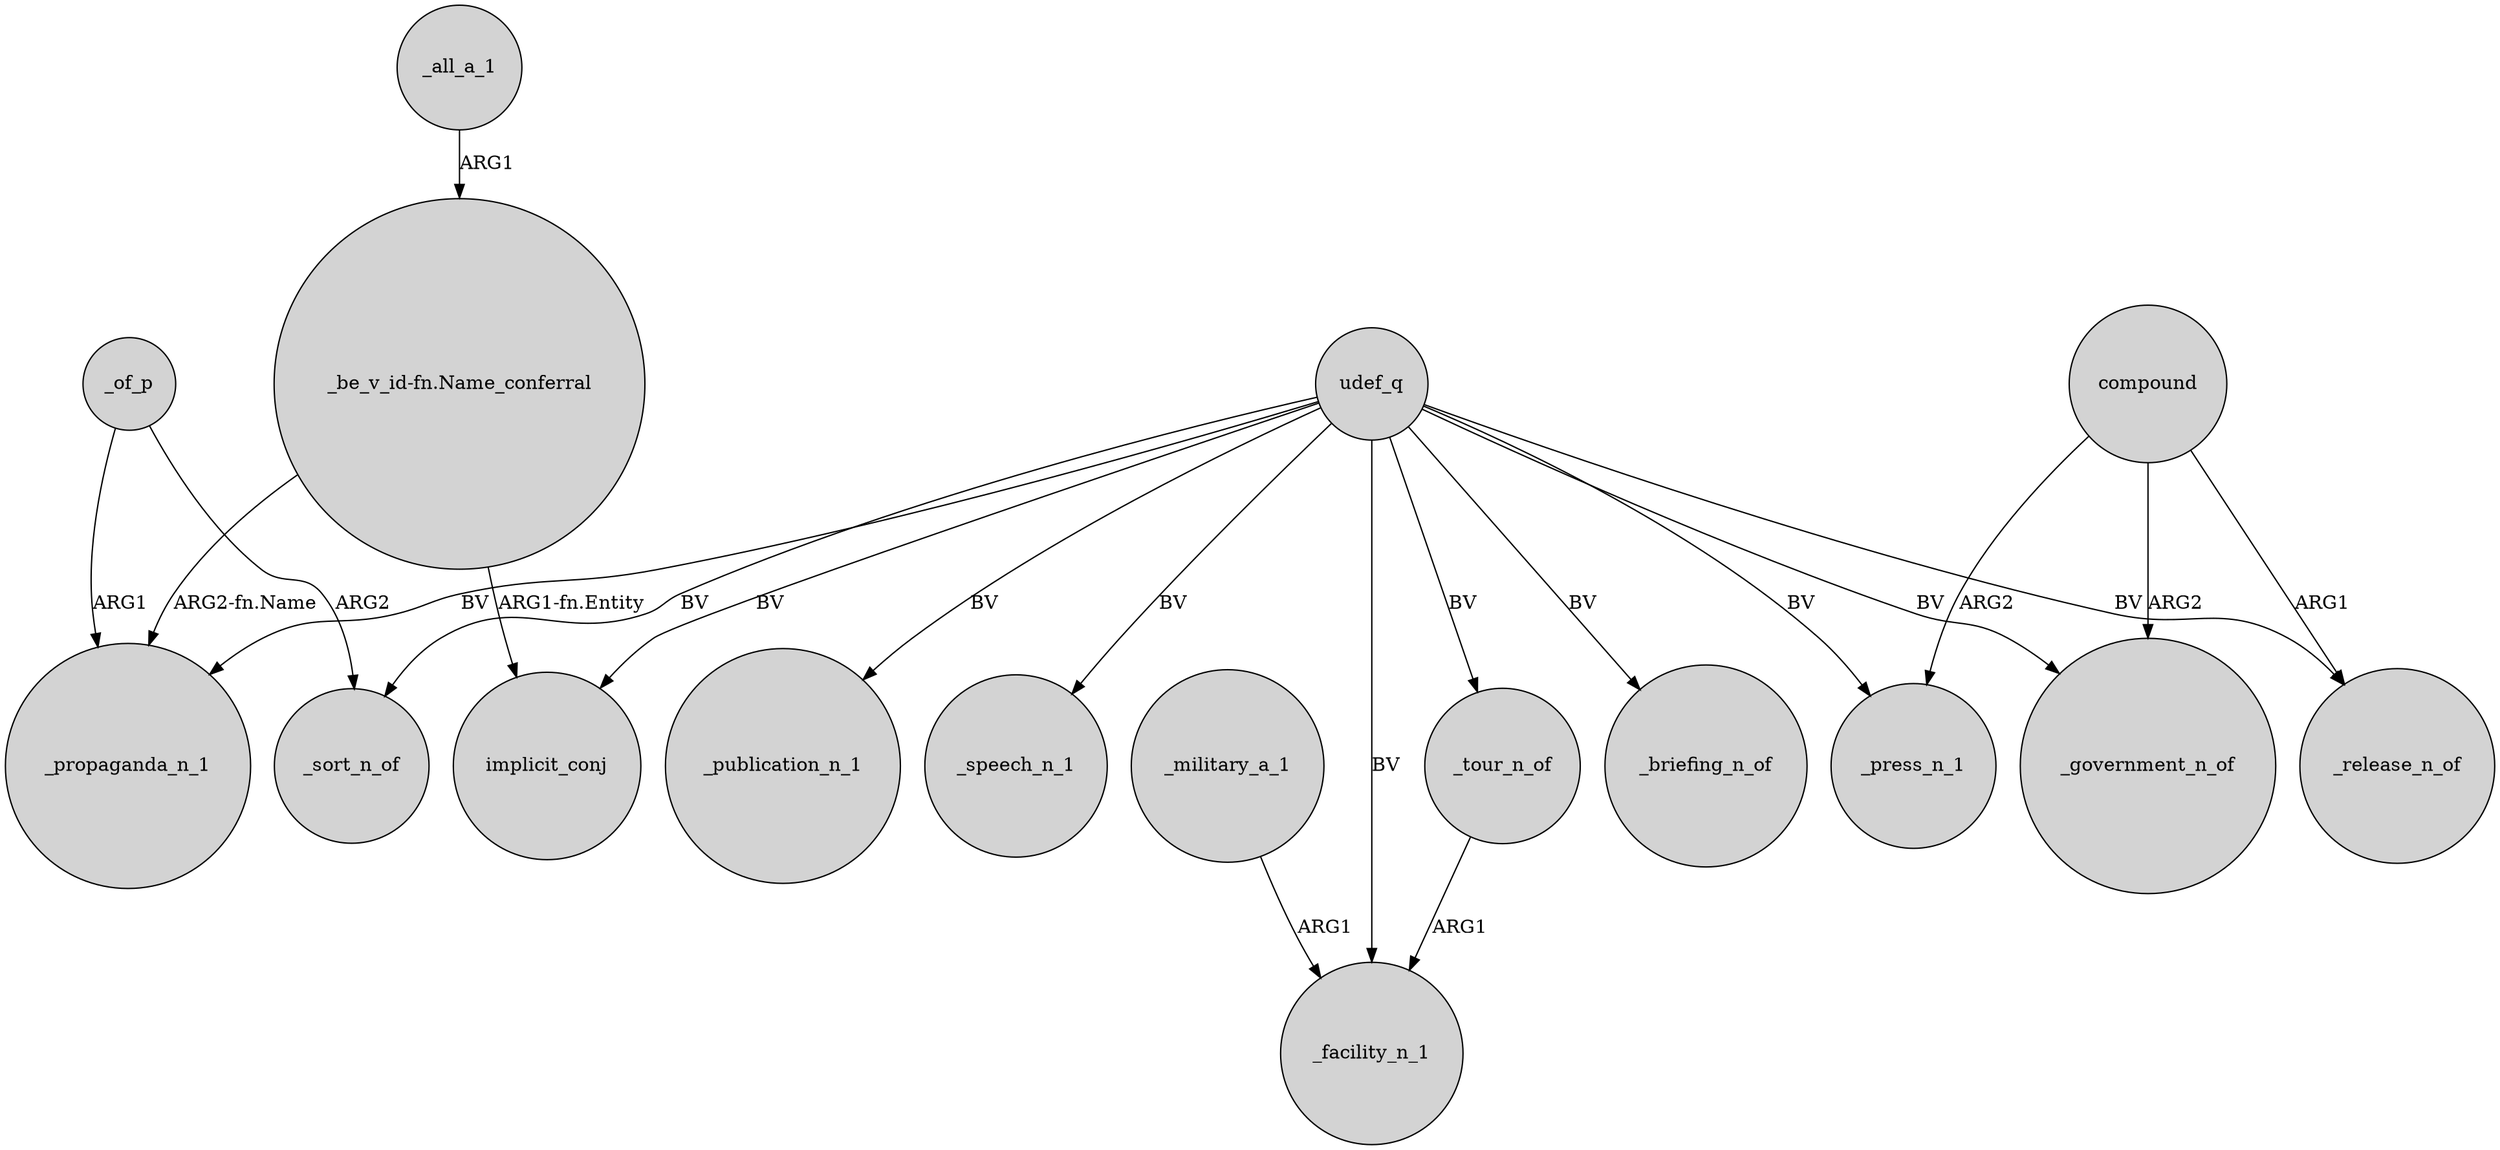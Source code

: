 digraph {
	node [shape=circle style=filled]
	_of_p -> _propaganda_n_1 [label=ARG1]
	compound -> _government_n_of [label=ARG2]
	udef_q -> _government_n_of [label=BV]
	compound -> _press_n_1 [label=ARG2]
	udef_q -> _release_n_of [label=BV]
	_military_a_1 -> _facility_n_1 [label=ARG1]
	"_be_v_id-fn.Name_conferral" -> _propaganda_n_1 [label="ARG2-fn.Name"]
	udef_q -> _press_n_1 [label=BV]
	udef_q -> _sort_n_of [label=BV]
	udef_q -> _facility_n_1 [label=BV]
	udef_q -> _briefing_n_of [label=BV]
	udef_q -> _propaganda_n_1 [label=BV]
	_all_a_1 -> "_be_v_id-fn.Name_conferral" [label=ARG1]
	udef_q -> _publication_n_1 [label=BV]
	_tour_n_of -> _facility_n_1 [label=ARG1]
	"_be_v_id-fn.Name_conferral" -> implicit_conj [label="ARG1-fn.Entity"]
	compound -> _release_n_of [label=ARG1]
	_of_p -> _sort_n_of [label=ARG2]
	udef_q -> implicit_conj [label=BV]
	udef_q -> _tour_n_of [label=BV]
	udef_q -> _speech_n_1 [label=BV]
}
